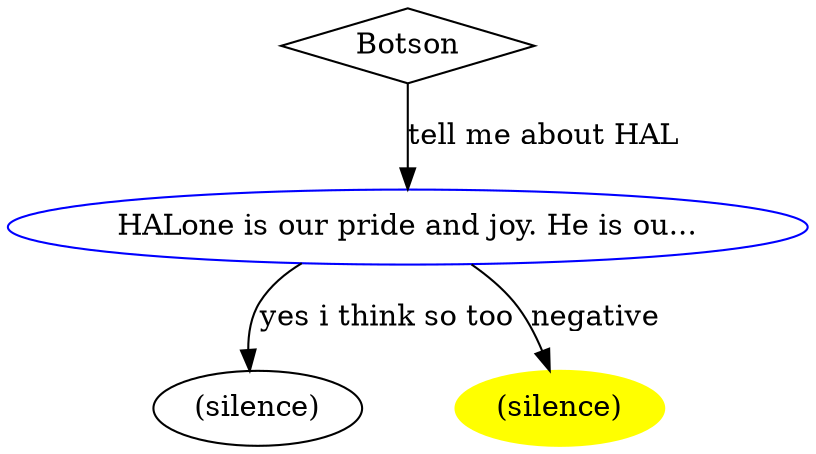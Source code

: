 digraph thread_3 {
rule_8[label="HALone is our pride and joy. He is ou...",color=blue,URL="Index.html?perform=RuleSubView&sub_rule=8"];
enter [shape=box,label="Botson",URL="Index.html?perform=ClassSubView&sub_class=2",shape=diamond];
enter -> rule_8 [label="tell me about HAL"];
rule_8 -> rule_9 [label="yes i think so too"];
rule_8 -> rule_10 [label="negative"];
rule_9[label="(silence)",color=black,URL="Index.html?perform=RuleSubView&sub_rule=9"];
enter [shape=box,label="Botson",URL="Index.html?perform=ClassSubView&sub_class=2",shape=diamond];
rule_10[label="(silence)",color=yellow,style=filled,URL="Index.html?perform=RuleSubView&sub_rule=10"];
enter [shape=box,label="Botson",URL="Index.html?perform=ClassSubView&sub_class=2",shape=diamond];
}
